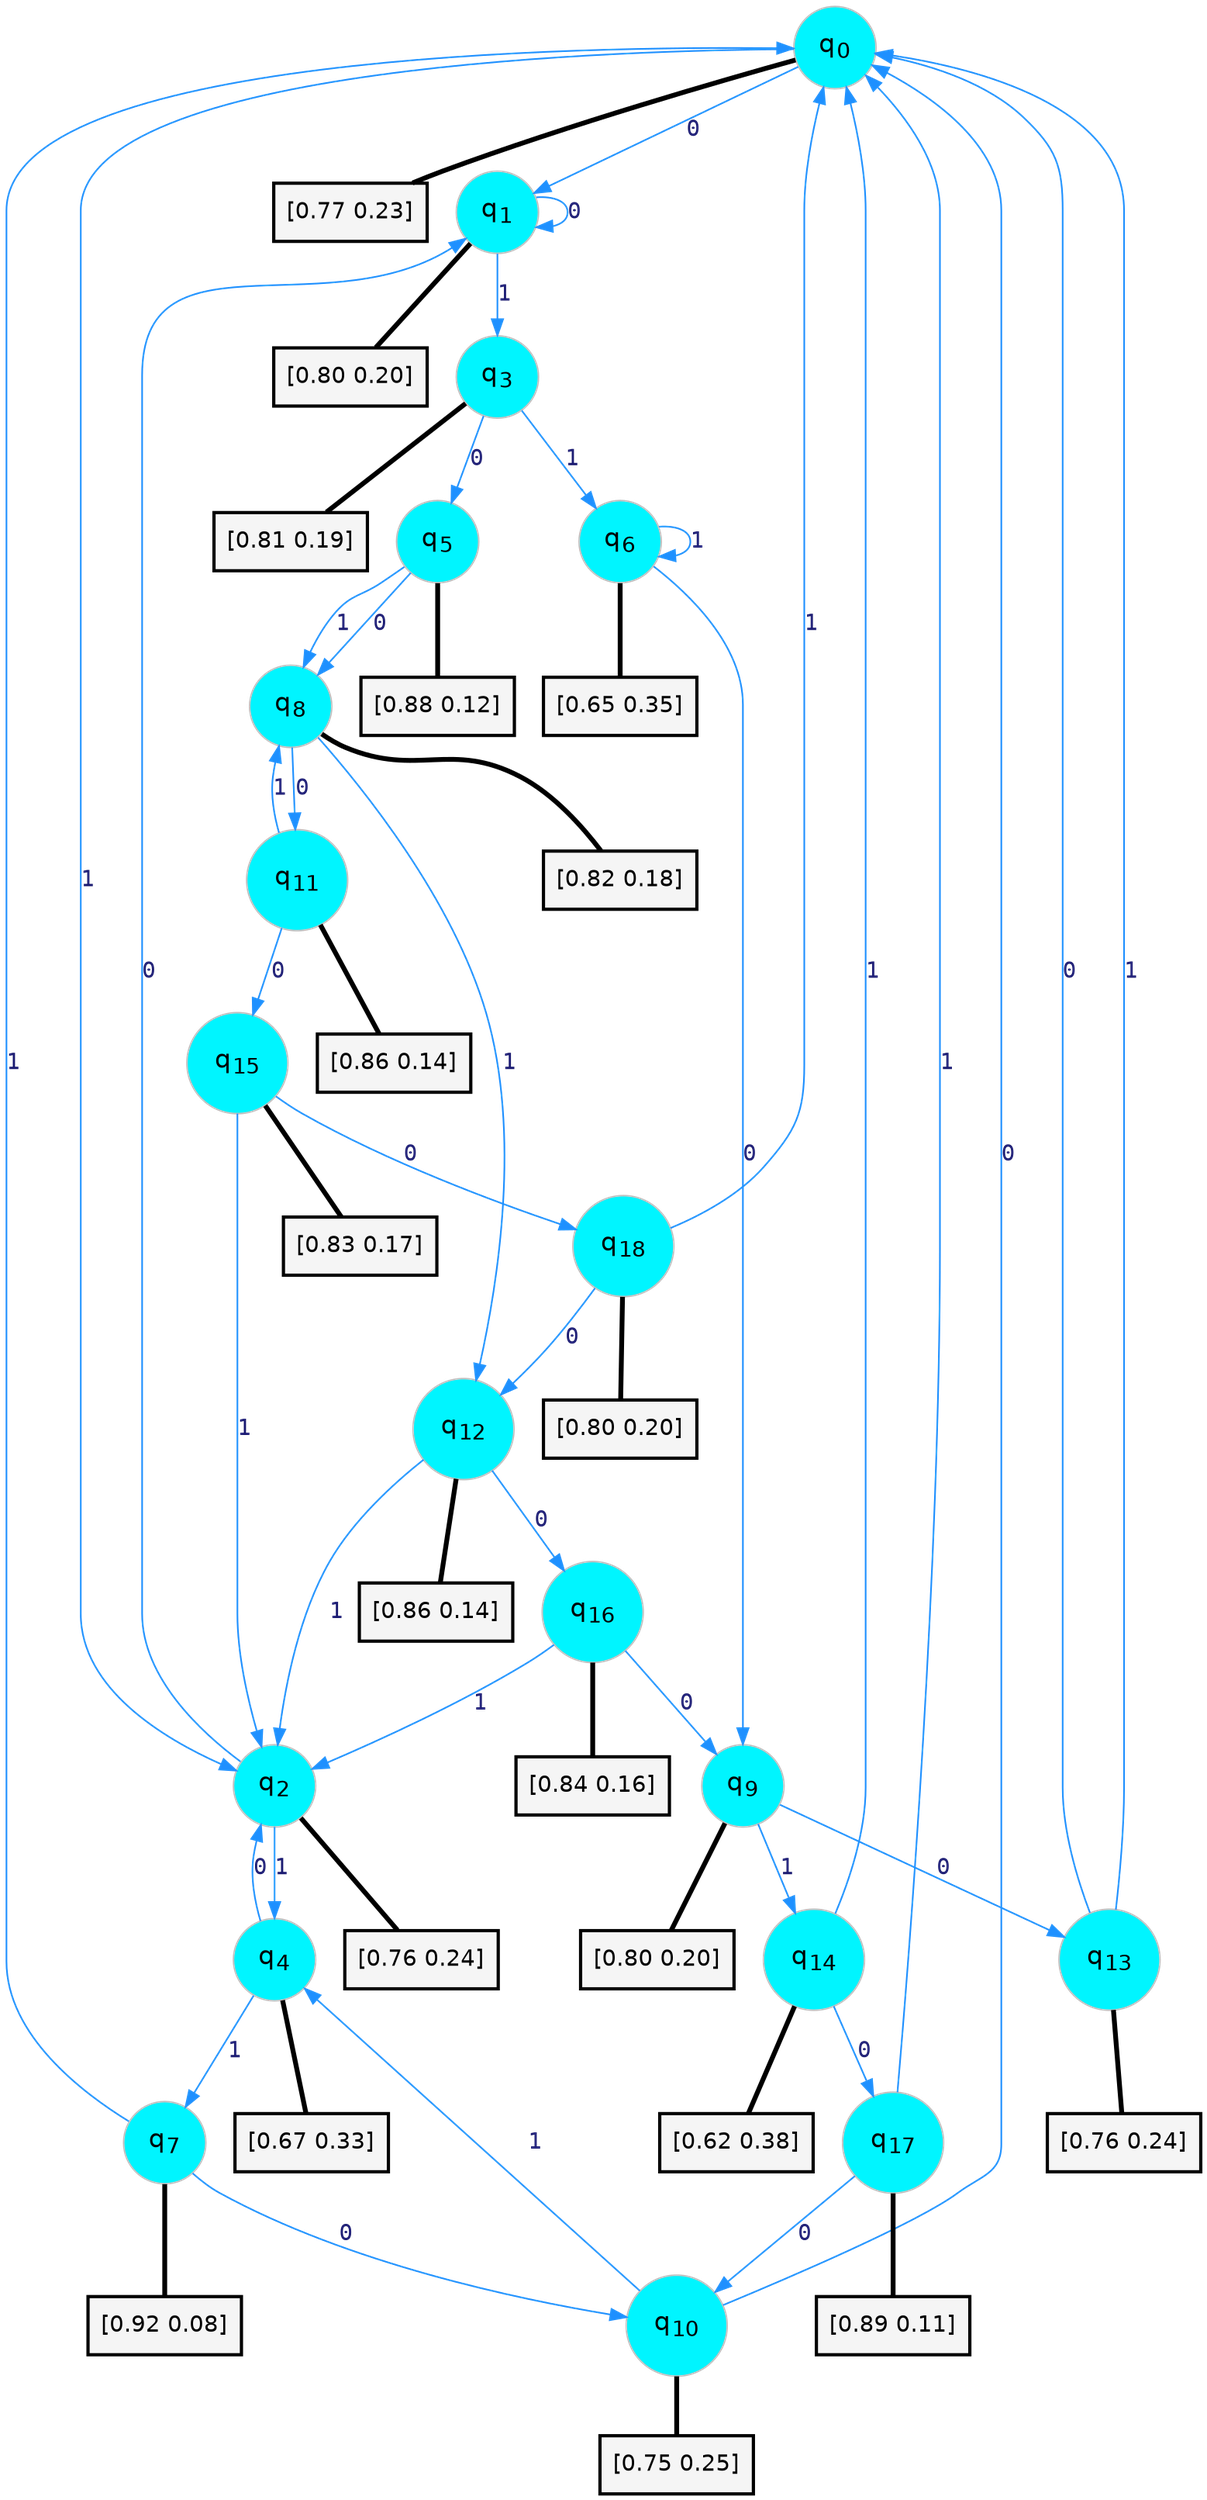 digraph G {
graph [
bgcolor=transparent, dpi=300, rankdir=TD, size="40,25"];
node [
color=gray, fillcolor=turquoise1, fontcolor=black, fontname=Helvetica, fontsize=16, fontweight=bold, shape=circle, style=filled];
edge [
arrowsize=1, color=dodgerblue1, fontcolor=midnightblue, fontname=courier, fontweight=bold, penwidth=1, style=solid, weight=20];
0[label=<q<SUB>0</SUB>>];
1[label=<q<SUB>1</SUB>>];
2[label=<q<SUB>2</SUB>>];
3[label=<q<SUB>3</SUB>>];
4[label=<q<SUB>4</SUB>>];
5[label=<q<SUB>5</SUB>>];
6[label=<q<SUB>6</SUB>>];
7[label=<q<SUB>7</SUB>>];
8[label=<q<SUB>8</SUB>>];
9[label=<q<SUB>9</SUB>>];
10[label=<q<SUB>10</SUB>>];
11[label=<q<SUB>11</SUB>>];
12[label=<q<SUB>12</SUB>>];
13[label=<q<SUB>13</SUB>>];
14[label=<q<SUB>14</SUB>>];
15[label=<q<SUB>15</SUB>>];
16[label=<q<SUB>16</SUB>>];
17[label=<q<SUB>17</SUB>>];
18[label=<q<SUB>18</SUB>>];
19[label="[0.77 0.23]", shape=box,fontcolor=black, fontname=Helvetica, fontsize=14, penwidth=2, fillcolor=whitesmoke,color=black];
20[label="[0.80 0.20]", shape=box,fontcolor=black, fontname=Helvetica, fontsize=14, penwidth=2, fillcolor=whitesmoke,color=black];
21[label="[0.76 0.24]", shape=box,fontcolor=black, fontname=Helvetica, fontsize=14, penwidth=2, fillcolor=whitesmoke,color=black];
22[label="[0.81 0.19]", shape=box,fontcolor=black, fontname=Helvetica, fontsize=14, penwidth=2, fillcolor=whitesmoke,color=black];
23[label="[0.67 0.33]", shape=box,fontcolor=black, fontname=Helvetica, fontsize=14, penwidth=2, fillcolor=whitesmoke,color=black];
24[label="[0.88 0.12]", shape=box,fontcolor=black, fontname=Helvetica, fontsize=14, penwidth=2, fillcolor=whitesmoke,color=black];
25[label="[0.65 0.35]", shape=box,fontcolor=black, fontname=Helvetica, fontsize=14, penwidth=2, fillcolor=whitesmoke,color=black];
26[label="[0.92 0.08]", shape=box,fontcolor=black, fontname=Helvetica, fontsize=14, penwidth=2, fillcolor=whitesmoke,color=black];
27[label="[0.82 0.18]", shape=box,fontcolor=black, fontname=Helvetica, fontsize=14, penwidth=2, fillcolor=whitesmoke,color=black];
28[label="[0.80 0.20]", shape=box,fontcolor=black, fontname=Helvetica, fontsize=14, penwidth=2, fillcolor=whitesmoke,color=black];
29[label="[0.75 0.25]", shape=box,fontcolor=black, fontname=Helvetica, fontsize=14, penwidth=2, fillcolor=whitesmoke,color=black];
30[label="[0.86 0.14]", shape=box,fontcolor=black, fontname=Helvetica, fontsize=14, penwidth=2, fillcolor=whitesmoke,color=black];
31[label="[0.86 0.14]", shape=box,fontcolor=black, fontname=Helvetica, fontsize=14, penwidth=2, fillcolor=whitesmoke,color=black];
32[label="[0.76 0.24]", shape=box,fontcolor=black, fontname=Helvetica, fontsize=14, penwidth=2, fillcolor=whitesmoke,color=black];
33[label="[0.62 0.38]", shape=box,fontcolor=black, fontname=Helvetica, fontsize=14, penwidth=2, fillcolor=whitesmoke,color=black];
34[label="[0.83 0.17]", shape=box,fontcolor=black, fontname=Helvetica, fontsize=14, penwidth=2, fillcolor=whitesmoke,color=black];
35[label="[0.84 0.16]", shape=box,fontcolor=black, fontname=Helvetica, fontsize=14, penwidth=2, fillcolor=whitesmoke,color=black];
36[label="[0.89 0.11]", shape=box,fontcolor=black, fontname=Helvetica, fontsize=14, penwidth=2, fillcolor=whitesmoke,color=black];
37[label="[0.80 0.20]", shape=box,fontcolor=black, fontname=Helvetica, fontsize=14, penwidth=2, fillcolor=whitesmoke,color=black];
0->1 [label=0];
0->2 [label=1];
0->19 [arrowhead=none, penwidth=3,color=black];
1->1 [label=0];
1->3 [label=1];
1->20 [arrowhead=none, penwidth=3,color=black];
2->1 [label=0];
2->4 [label=1];
2->21 [arrowhead=none, penwidth=3,color=black];
3->5 [label=0];
3->6 [label=1];
3->22 [arrowhead=none, penwidth=3,color=black];
4->2 [label=0];
4->7 [label=1];
4->23 [arrowhead=none, penwidth=3,color=black];
5->8 [label=0];
5->8 [label=1];
5->24 [arrowhead=none, penwidth=3,color=black];
6->9 [label=0];
6->6 [label=1];
6->25 [arrowhead=none, penwidth=3,color=black];
7->10 [label=0];
7->0 [label=1];
7->26 [arrowhead=none, penwidth=3,color=black];
8->11 [label=0];
8->12 [label=1];
8->27 [arrowhead=none, penwidth=3,color=black];
9->13 [label=0];
9->14 [label=1];
9->28 [arrowhead=none, penwidth=3,color=black];
10->0 [label=0];
10->4 [label=1];
10->29 [arrowhead=none, penwidth=3,color=black];
11->15 [label=0];
11->8 [label=1];
11->30 [arrowhead=none, penwidth=3,color=black];
12->16 [label=0];
12->2 [label=1];
12->31 [arrowhead=none, penwidth=3,color=black];
13->0 [label=0];
13->0 [label=1];
13->32 [arrowhead=none, penwidth=3,color=black];
14->17 [label=0];
14->0 [label=1];
14->33 [arrowhead=none, penwidth=3,color=black];
15->18 [label=0];
15->2 [label=1];
15->34 [arrowhead=none, penwidth=3,color=black];
16->9 [label=0];
16->2 [label=1];
16->35 [arrowhead=none, penwidth=3,color=black];
17->10 [label=0];
17->0 [label=1];
17->36 [arrowhead=none, penwidth=3,color=black];
18->12 [label=0];
18->0 [label=1];
18->37 [arrowhead=none, penwidth=3,color=black];
}
